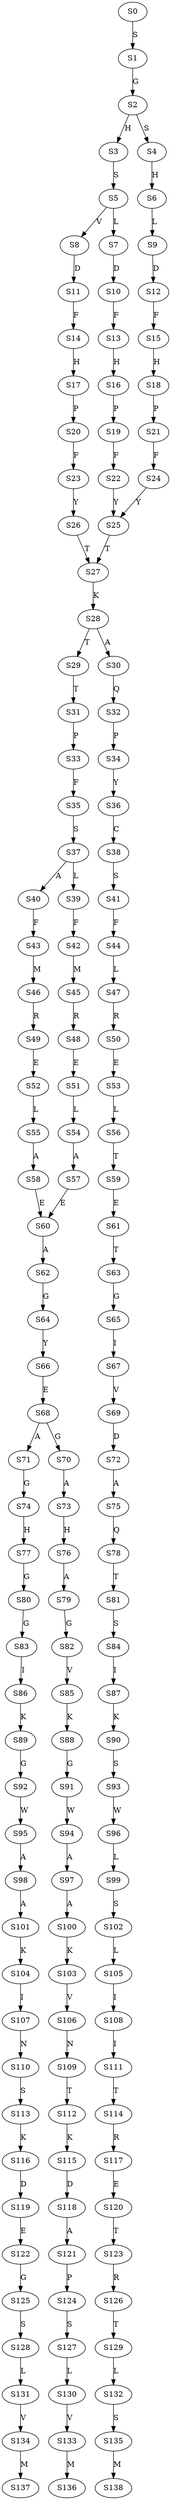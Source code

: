 strict digraph  {
	S0 -> S1 [ label = S ];
	S1 -> S2 [ label = G ];
	S2 -> S3 [ label = H ];
	S2 -> S4 [ label = S ];
	S3 -> S5 [ label = S ];
	S4 -> S6 [ label = H ];
	S5 -> S7 [ label = L ];
	S5 -> S8 [ label = V ];
	S6 -> S9 [ label = L ];
	S7 -> S10 [ label = D ];
	S8 -> S11 [ label = D ];
	S9 -> S12 [ label = D ];
	S10 -> S13 [ label = F ];
	S11 -> S14 [ label = F ];
	S12 -> S15 [ label = F ];
	S13 -> S16 [ label = H ];
	S14 -> S17 [ label = H ];
	S15 -> S18 [ label = H ];
	S16 -> S19 [ label = P ];
	S17 -> S20 [ label = P ];
	S18 -> S21 [ label = P ];
	S19 -> S22 [ label = F ];
	S20 -> S23 [ label = F ];
	S21 -> S24 [ label = F ];
	S22 -> S25 [ label = Y ];
	S23 -> S26 [ label = Y ];
	S24 -> S25 [ label = Y ];
	S25 -> S27 [ label = T ];
	S26 -> S27 [ label = T ];
	S27 -> S28 [ label = K ];
	S28 -> S29 [ label = T ];
	S28 -> S30 [ label = A ];
	S29 -> S31 [ label = T ];
	S30 -> S32 [ label = Q ];
	S31 -> S33 [ label = P ];
	S32 -> S34 [ label = P ];
	S33 -> S35 [ label = F ];
	S34 -> S36 [ label = Y ];
	S35 -> S37 [ label = S ];
	S36 -> S38 [ label = C ];
	S37 -> S39 [ label = L ];
	S37 -> S40 [ label = A ];
	S38 -> S41 [ label = S ];
	S39 -> S42 [ label = F ];
	S40 -> S43 [ label = F ];
	S41 -> S44 [ label = F ];
	S42 -> S45 [ label = M ];
	S43 -> S46 [ label = M ];
	S44 -> S47 [ label = L ];
	S45 -> S48 [ label = R ];
	S46 -> S49 [ label = R ];
	S47 -> S50 [ label = R ];
	S48 -> S51 [ label = E ];
	S49 -> S52 [ label = E ];
	S50 -> S53 [ label = E ];
	S51 -> S54 [ label = L ];
	S52 -> S55 [ label = L ];
	S53 -> S56 [ label = L ];
	S54 -> S57 [ label = A ];
	S55 -> S58 [ label = A ];
	S56 -> S59 [ label = T ];
	S57 -> S60 [ label = E ];
	S58 -> S60 [ label = E ];
	S59 -> S61 [ label = E ];
	S60 -> S62 [ label = A ];
	S61 -> S63 [ label = T ];
	S62 -> S64 [ label = G ];
	S63 -> S65 [ label = G ];
	S64 -> S66 [ label = Y ];
	S65 -> S67 [ label = I ];
	S66 -> S68 [ label = E ];
	S67 -> S69 [ label = V ];
	S68 -> S70 [ label = G ];
	S68 -> S71 [ label = A ];
	S69 -> S72 [ label = D ];
	S70 -> S73 [ label = A ];
	S71 -> S74 [ label = G ];
	S72 -> S75 [ label = A ];
	S73 -> S76 [ label = H ];
	S74 -> S77 [ label = H ];
	S75 -> S78 [ label = Q ];
	S76 -> S79 [ label = A ];
	S77 -> S80 [ label = G ];
	S78 -> S81 [ label = T ];
	S79 -> S82 [ label = G ];
	S80 -> S83 [ label = G ];
	S81 -> S84 [ label = S ];
	S82 -> S85 [ label = V ];
	S83 -> S86 [ label = I ];
	S84 -> S87 [ label = I ];
	S85 -> S88 [ label = K ];
	S86 -> S89 [ label = K ];
	S87 -> S90 [ label = K ];
	S88 -> S91 [ label = G ];
	S89 -> S92 [ label = G ];
	S90 -> S93 [ label = S ];
	S91 -> S94 [ label = W ];
	S92 -> S95 [ label = W ];
	S93 -> S96 [ label = W ];
	S94 -> S97 [ label = A ];
	S95 -> S98 [ label = A ];
	S96 -> S99 [ label = L ];
	S97 -> S100 [ label = A ];
	S98 -> S101 [ label = A ];
	S99 -> S102 [ label = S ];
	S100 -> S103 [ label = K ];
	S101 -> S104 [ label = K ];
	S102 -> S105 [ label = L ];
	S103 -> S106 [ label = V ];
	S104 -> S107 [ label = I ];
	S105 -> S108 [ label = I ];
	S106 -> S109 [ label = N ];
	S107 -> S110 [ label = N ];
	S108 -> S111 [ label = I ];
	S109 -> S112 [ label = T ];
	S110 -> S113 [ label = S ];
	S111 -> S114 [ label = T ];
	S112 -> S115 [ label = K ];
	S113 -> S116 [ label = K ];
	S114 -> S117 [ label = R ];
	S115 -> S118 [ label = D ];
	S116 -> S119 [ label = D ];
	S117 -> S120 [ label = E ];
	S118 -> S121 [ label = A ];
	S119 -> S122 [ label = E ];
	S120 -> S123 [ label = T ];
	S121 -> S124 [ label = P ];
	S122 -> S125 [ label = G ];
	S123 -> S126 [ label = R ];
	S124 -> S127 [ label = S ];
	S125 -> S128 [ label = S ];
	S126 -> S129 [ label = T ];
	S127 -> S130 [ label = L ];
	S128 -> S131 [ label = L ];
	S129 -> S132 [ label = L ];
	S130 -> S133 [ label = V ];
	S131 -> S134 [ label = V ];
	S132 -> S135 [ label = S ];
	S133 -> S136 [ label = M ];
	S134 -> S137 [ label = M ];
	S135 -> S138 [ label = M ];
}
